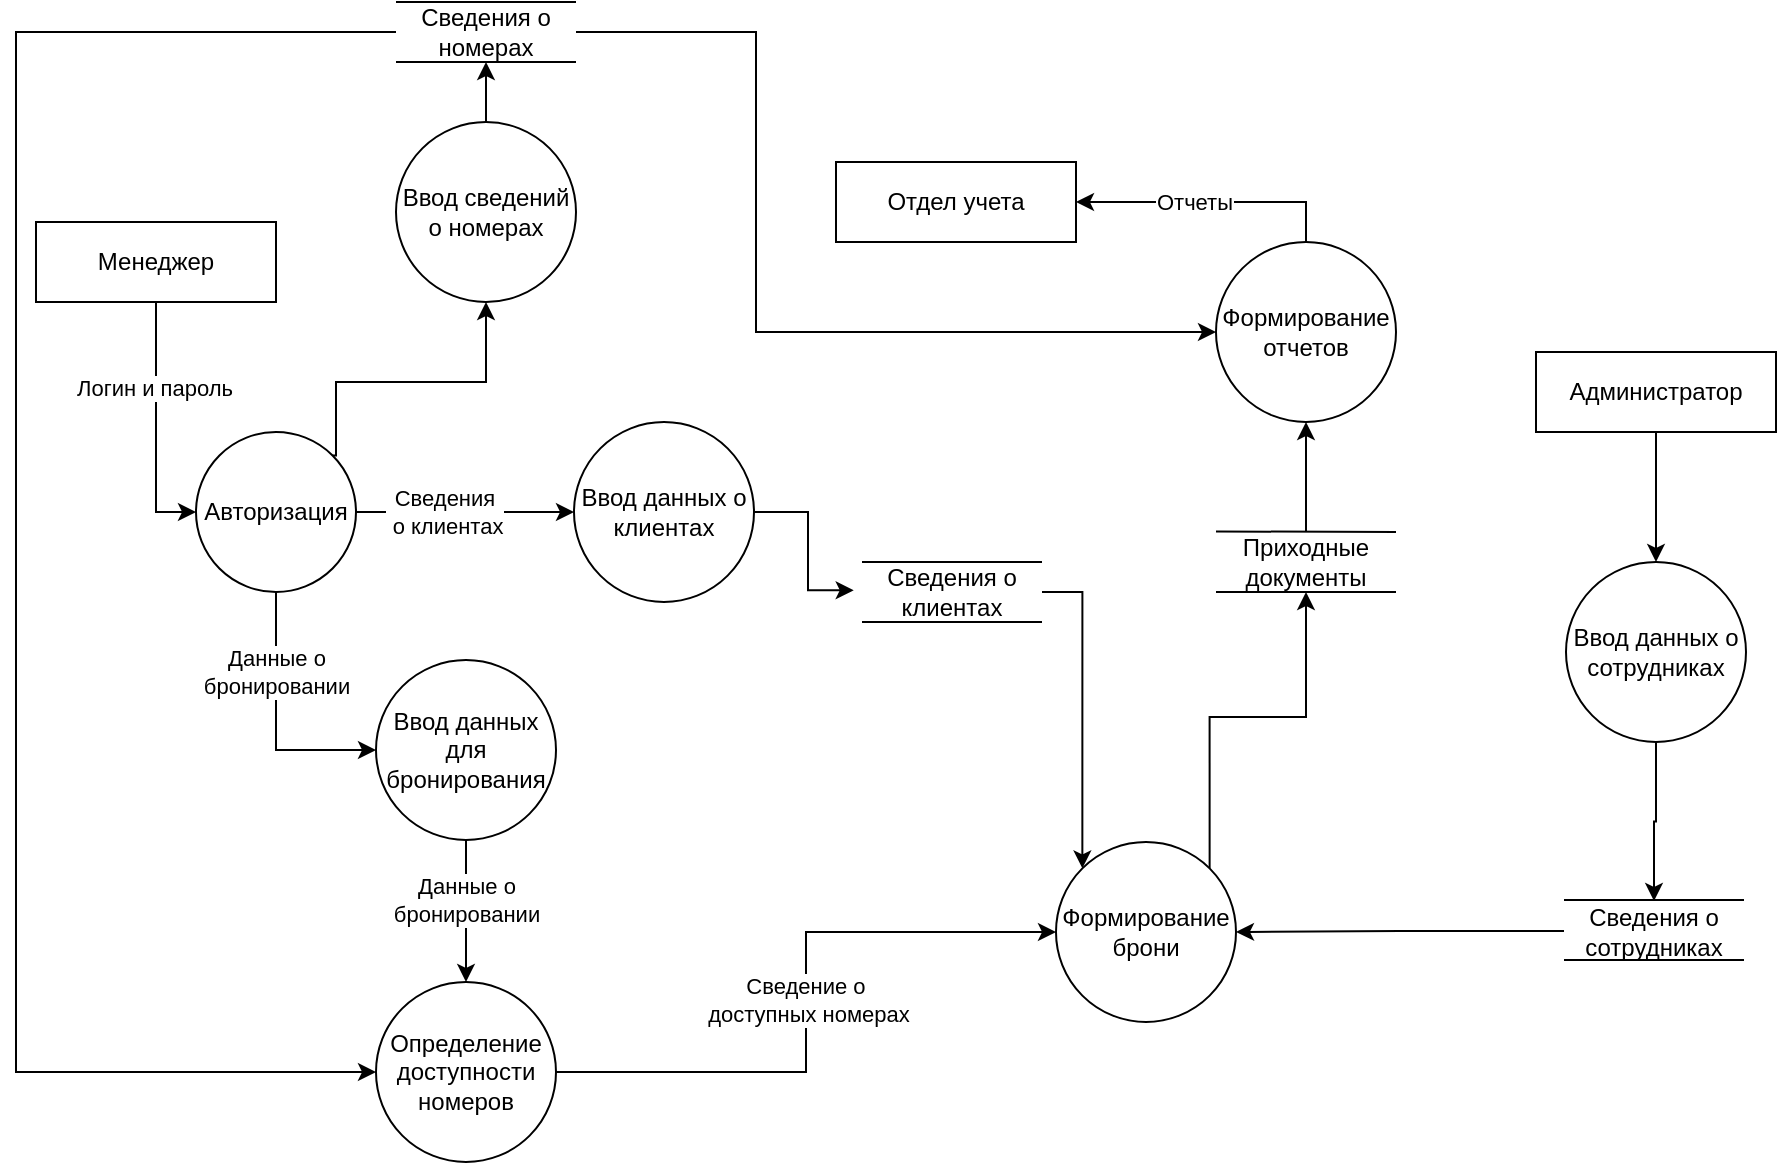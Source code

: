 <mxfile version="23.1.5" type="device">
  <diagram name="Страница — 1" id="d3g8JKnx53ry-rijpZhv">
    <mxGraphModel dx="1060" dy="1902" grid="1" gridSize="10" guides="1" tooltips="1" connect="1" arrows="1" fold="1" page="1" pageScale="1" pageWidth="827" pageHeight="1169" math="0" shadow="0">
      <root>
        <mxCell id="0" />
        <mxCell id="1" parent="0" />
        <mxCell id="ValACG3Bvr9wxOSEspc4-15" style="edgeStyle=orthogonalEdgeStyle;rounded=0;orthogonalLoop=1;jettySize=auto;html=1;exitX=0.5;exitY=1;exitDx=0;exitDy=0;entryX=0;entryY=0.5;entryDx=0;entryDy=0;" parent="1" source="ValACG3Bvr9wxOSEspc4-1" target="ValACG3Bvr9wxOSEspc4-2" edge="1">
          <mxGeometry relative="1" as="geometry" />
        </mxCell>
        <mxCell id="jTltujZDSSBdLRMe0W_z-2" value="Логин и пароль" style="edgeLabel;html=1;align=center;verticalAlign=middle;resizable=0;points=[];" vertex="1" connectable="0" parent="ValACG3Bvr9wxOSEspc4-15">
          <mxGeometry x="-0.323" y="-1" relative="1" as="geometry">
            <mxPoint as="offset" />
          </mxGeometry>
        </mxCell>
        <mxCell id="ValACG3Bvr9wxOSEspc4-1" value="Менеджер" style="rounded=0;whiteSpace=wrap;html=1;" parent="1" vertex="1">
          <mxGeometry x="100" y="80" width="120" height="40" as="geometry" />
        </mxCell>
        <mxCell id="p9ViBomGfdDgf2S_cusO-25" style="edgeStyle=orthogonalEdgeStyle;rounded=0;orthogonalLoop=1;jettySize=auto;html=1;exitX=1;exitY=0;exitDx=0;exitDy=0;entryX=0.5;entryY=1;entryDx=0;entryDy=0;" parent="1" source="ValACG3Bvr9wxOSEspc4-2" target="p9ViBomGfdDgf2S_cusO-2" edge="1">
          <mxGeometry relative="1" as="geometry">
            <Array as="points">
              <mxPoint x="250" y="197" />
              <mxPoint x="250" y="160" />
              <mxPoint x="325" y="160" />
            </Array>
          </mxGeometry>
        </mxCell>
        <mxCell id="p9ViBomGfdDgf2S_cusO-29" style="edgeStyle=orthogonalEdgeStyle;rounded=0;orthogonalLoop=1;jettySize=auto;html=1;exitX=0.5;exitY=1;exitDx=0;exitDy=0;entryX=0;entryY=0.5;entryDx=0;entryDy=0;" parent="1" source="ValACG3Bvr9wxOSEspc4-2" target="ValACG3Bvr9wxOSEspc4-3" edge="1">
          <mxGeometry relative="1" as="geometry" />
        </mxCell>
        <mxCell id="jTltujZDSSBdLRMe0W_z-6" value="Данные о&lt;br style=&quot;border-color: var(--border-color);&quot;&gt;бронировании" style="edgeLabel;html=1;align=center;verticalAlign=middle;resizable=0;points=[];" vertex="1" connectable="0" parent="p9ViBomGfdDgf2S_cusO-29">
          <mxGeometry x="-0.222" y="-5" relative="1" as="geometry">
            <mxPoint x="5" y="-10" as="offset" />
          </mxGeometry>
        </mxCell>
        <mxCell id="p9ViBomGfdDgf2S_cusO-33" style="edgeStyle=orthogonalEdgeStyle;rounded=0;orthogonalLoop=1;jettySize=auto;html=1;exitX=1;exitY=0.5;exitDx=0;exitDy=0;entryX=0;entryY=0.5;entryDx=0;entryDy=0;" parent="1" source="ValACG3Bvr9wxOSEspc4-2" target="ValACG3Bvr9wxOSEspc4-10" edge="1">
          <mxGeometry relative="1" as="geometry" />
        </mxCell>
        <mxCell id="jTltujZDSSBdLRMe0W_z-3" value="Сведения&lt;br&gt;&amp;nbsp;о клиентах" style="edgeLabel;html=1;align=center;verticalAlign=middle;resizable=0;points=[];" vertex="1" connectable="0" parent="p9ViBomGfdDgf2S_cusO-33">
          <mxGeometry x="-0.41" y="-1" relative="1" as="geometry">
            <mxPoint x="12" y="-1" as="offset" />
          </mxGeometry>
        </mxCell>
        <mxCell id="ValACG3Bvr9wxOSEspc4-2" value="Авторизация" style="ellipse;whiteSpace=wrap;html=1;aspect=fixed;" parent="1" vertex="1">
          <mxGeometry x="180" y="185" width="80" height="80" as="geometry" />
        </mxCell>
        <mxCell id="p9ViBomGfdDgf2S_cusO-30" style="edgeStyle=orthogonalEdgeStyle;rounded=0;orthogonalLoop=1;jettySize=auto;html=1;exitX=0.5;exitY=1;exitDx=0;exitDy=0;entryX=0.5;entryY=0;entryDx=0;entryDy=0;" parent="1" source="ValACG3Bvr9wxOSEspc4-3" target="ValACG3Bvr9wxOSEspc4-14" edge="1">
          <mxGeometry relative="1" as="geometry">
            <mxPoint x="305" y="391" as="targetPoint" />
          </mxGeometry>
        </mxCell>
        <mxCell id="jTltujZDSSBdLRMe0W_z-5" value="Данные о &lt;br&gt;бронировании" style="edgeLabel;html=1;align=center;verticalAlign=middle;resizable=0;points=[];" vertex="1" connectable="0" parent="p9ViBomGfdDgf2S_cusO-30">
          <mxGeometry x="0.548" relative="1" as="geometry">
            <mxPoint y="-25" as="offset" />
          </mxGeometry>
        </mxCell>
        <mxCell id="ValACG3Bvr9wxOSEspc4-3" value="Ввод данных для бронирования" style="ellipse;whiteSpace=wrap;html=1;aspect=fixed;" parent="1" vertex="1">
          <mxGeometry x="270" y="299" width="90" height="90" as="geometry" />
        </mxCell>
        <mxCell id="p9ViBomGfdDgf2S_cusO-11" style="edgeStyle=orthogonalEdgeStyle;rounded=0;orthogonalLoop=1;jettySize=auto;html=1;exitX=0.5;exitY=1;exitDx=0;exitDy=0;entryX=0.5;entryY=0;entryDx=0;entryDy=0;" parent="1" source="ValACG3Bvr9wxOSEspc4-6" target="ValACG3Bvr9wxOSEspc4-9" edge="1">
          <mxGeometry relative="1" as="geometry" />
        </mxCell>
        <mxCell id="ValACG3Bvr9wxOSEspc4-6" value="Администратор" style="rounded=0;whiteSpace=wrap;html=1;" parent="1" vertex="1">
          <mxGeometry x="850" y="145" width="120" height="40" as="geometry" />
        </mxCell>
        <mxCell id="jTltujZDSSBdLRMe0W_z-18" value="" style="edgeStyle=orthogonalEdgeStyle;rounded=0;orthogonalLoop=1;jettySize=auto;html=1;" edge="1" parent="1" source="ValACG3Bvr9wxOSEspc4-9" target="ValACG3Bvr9wxOSEspc4-7">
          <mxGeometry relative="1" as="geometry" />
        </mxCell>
        <mxCell id="ValACG3Bvr9wxOSEspc4-9" value="Ввод данных о сотрудниках" style="ellipse;whiteSpace=wrap;html=1;aspect=fixed;" parent="1" vertex="1">
          <mxGeometry x="865" y="250" width="90" height="90" as="geometry" />
        </mxCell>
        <mxCell id="ValACG3Bvr9wxOSEspc4-10" value="Ввод данных о клиентах" style="ellipse;whiteSpace=wrap;html=1;aspect=fixed;" parent="1" vertex="1">
          <mxGeometry x="369" y="180" width="90" height="90" as="geometry" />
        </mxCell>
        <mxCell id="p9ViBomGfdDgf2S_cusO-35" style="edgeStyle=orthogonalEdgeStyle;rounded=0;orthogonalLoop=1;jettySize=auto;html=1;exitX=0.5;exitY=0;exitDx=0;exitDy=0;entryX=1;entryY=0.5;entryDx=0;entryDy=0;" parent="1" source="ValACG3Bvr9wxOSEspc4-13" target="p9ViBomGfdDgf2S_cusO-34" edge="1">
          <mxGeometry relative="1" as="geometry" />
        </mxCell>
        <mxCell id="jTltujZDSSBdLRMe0W_z-1" value="Отчеты" style="edgeLabel;html=1;align=center;verticalAlign=middle;resizable=0;points=[];" vertex="1" connectable="0" parent="p9ViBomGfdDgf2S_cusO-35">
          <mxGeometry x="0.536" y="-1" relative="1" as="geometry">
            <mxPoint x="27" y="1" as="offset" />
          </mxGeometry>
        </mxCell>
        <mxCell id="ValACG3Bvr9wxOSEspc4-13" value="Формирование отчетов" style="ellipse;whiteSpace=wrap;html=1;aspect=fixed;" parent="1" vertex="1">
          <mxGeometry x="690" y="90" width="90" height="90" as="geometry" />
        </mxCell>
        <mxCell id="p9ViBomGfdDgf2S_cusO-32" style="edgeStyle=orthogonalEdgeStyle;rounded=0;orthogonalLoop=1;jettySize=auto;html=1;exitX=1;exitY=0.5;exitDx=0;exitDy=0;entryX=0;entryY=0.5;entryDx=0;entryDy=0;" parent="1" source="ValACG3Bvr9wxOSEspc4-14" target="p9ViBomGfdDgf2S_cusO-15" edge="1">
          <mxGeometry relative="1" as="geometry" />
        </mxCell>
        <mxCell id="jTltujZDSSBdLRMe0W_z-7" value="Сведение о&amp;nbsp;&lt;br&gt;доступных номерах" style="edgeLabel;html=1;align=center;verticalAlign=middle;resizable=0;points=[];" vertex="1" connectable="0" parent="p9ViBomGfdDgf2S_cusO-32">
          <mxGeometry x="0.006" y="-1" relative="1" as="geometry">
            <mxPoint as="offset" />
          </mxGeometry>
        </mxCell>
        <mxCell id="ValACG3Bvr9wxOSEspc4-14" value="Определение доступности номеров" style="ellipse;whiteSpace=wrap;html=1;aspect=fixed;" parent="1" vertex="1">
          <mxGeometry x="270" y="460" width="90" height="90" as="geometry" />
        </mxCell>
        <mxCell id="ValACG3Bvr9wxOSEspc4-20" value="" style="group" parent="1" vertex="1" connectable="0">
          <mxGeometry x="690" y="234.73" width="90" height="30.27" as="geometry" />
        </mxCell>
        <mxCell id="ValACG3Bvr9wxOSEspc4-12" value="Приходные документы" style="text;html=1;align=center;verticalAlign=middle;whiteSpace=wrap;rounded=0;" parent="ValACG3Bvr9wxOSEspc4-20" vertex="1">
          <mxGeometry y="0.27" width="90" height="30" as="geometry" />
        </mxCell>
        <mxCell id="ValACG3Bvr9wxOSEspc4-18" value="" style="endArrow=none;html=1;rounded=0;" parent="ValACG3Bvr9wxOSEspc4-20" edge="1">
          <mxGeometry width="50" height="50" relative="1" as="geometry">
            <mxPoint as="sourcePoint" />
            <mxPoint x="90" y="0.27" as="targetPoint" />
          </mxGeometry>
        </mxCell>
        <mxCell id="ValACG3Bvr9wxOSEspc4-19" value="" style="endArrow=none;html=1;rounded=0;" parent="ValACG3Bvr9wxOSEspc4-20" edge="1">
          <mxGeometry width="50" height="50" relative="1" as="geometry">
            <mxPoint y="30.27" as="sourcePoint" />
            <mxPoint x="90" y="30.27" as="targetPoint" />
          </mxGeometry>
        </mxCell>
        <mxCell id="ValACG3Bvr9wxOSEspc4-31" value="" style="group" parent="1" vertex="1" connectable="0">
          <mxGeometry x="513" y="250" width="90" height="30" as="geometry" />
        </mxCell>
        <mxCell id="ValACG3Bvr9wxOSEspc4-5" value="Сведения о клиентах" style="text;html=1;align=center;verticalAlign=middle;whiteSpace=wrap;rounded=0;" parent="ValACG3Bvr9wxOSEspc4-31" vertex="1">
          <mxGeometry width="90" height="30" as="geometry" />
        </mxCell>
        <mxCell id="ValACG3Bvr9wxOSEspc4-29" value="" style="endArrow=none;html=1;rounded=0;exitX=0;exitY=0;exitDx=0;exitDy=0;entryX=1;entryY=0;entryDx=0;entryDy=0;" parent="ValACG3Bvr9wxOSEspc4-31" source="ValACG3Bvr9wxOSEspc4-5" target="ValACG3Bvr9wxOSEspc4-5" edge="1">
          <mxGeometry width="50" height="50" relative="1" as="geometry">
            <mxPoint x="40" y="120" as="sourcePoint" />
            <mxPoint x="90" y="70" as="targetPoint" />
          </mxGeometry>
        </mxCell>
        <mxCell id="ValACG3Bvr9wxOSEspc4-30" value="" style="endArrow=none;html=1;rounded=0;exitX=0;exitY=0;exitDx=0;exitDy=0;entryX=1;entryY=0;entryDx=0;entryDy=0;" parent="ValACG3Bvr9wxOSEspc4-31" edge="1">
          <mxGeometry width="50" height="50" relative="1" as="geometry">
            <mxPoint y="30" as="sourcePoint" />
            <mxPoint x="90" y="30" as="targetPoint" />
          </mxGeometry>
        </mxCell>
        <mxCell id="ValACG3Bvr9wxOSEspc4-32" style="edgeStyle=orthogonalEdgeStyle;rounded=0;orthogonalLoop=1;jettySize=auto;html=1;exitX=1;exitY=0.5;exitDx=0;exitDy=0;entryX=-0.046;entryY=0.471;entryDx=0;entryDy=0;entryPerimeter=0;" parent="1" source="ValACG3Bvr9wxOSEspc4-10" target="ValACG3Bvr9wxOSEspc4-5" edge="1">
          <mxGeometry relative="1" as="geometry" />
        </mxCell>
        <mxCell id="jTltujZDSSBdLRMe0W_z-15" style="edgeStyle=orthogonalEdgeStyle;rounded=0;orthogonalLoop=1;jettySize=auto;html=1;exitX=0.5;exitY=0;exitDx=0;exitDy=0;entryX=0.5;entryY=1;entryDx=0;entryDy=0;" edge="1" parent="1" source="p9ViBomGfdDgf2S_cusO-2" target="jTltujZDSSBdLRMe0W_z-11">
          <mxGeometry relative="1" as="geometry">
            <mxPoint x="90" y="230" as="targetPoint" />
          </mxGeometry>
        </mxCell>
        <mxCell id="p9ViBomGfdDgf2S_cusO-2" value="Ввод сведений о номерах" style="ellipse;whiteSpace=wrap;html=1;aspect=fixed;" parent="1" vertex="1">
          <mxGeometry x="280" y="30" width="90" height="90" as="geometry" />
        </mxCell>
        <mxCell id="p9ViBomGfdDgf2S_cusO-10" value="" style="group" parent="1" vertex="1" connectable="0">
          <mxGeometry x="864" y="419" width="90" height="30.5" as="geometry" />
        </mxCell>
        <mxCell id="ValACG3Bvr9wxOSEspc4-7" value="Сведения о сотрудниках" style="text;html=1;align=center;verticalAlign=middle;whiteSpace=wrap;rounded=0;" parent="p9ViBomGfdDgf2S_cusO-10" vertex="1">
          <mxGeometry y="0.5" width="90" height="30" as="geometry" />
        </mxCell>
        <mxCell id="p9ViBomGfdDgf2S_cusO-8" value="" style="endArrow=none;html=1;rounded=0;exitX=0;exitY=0;exitDx=0;exitDy=0;entryX=1;entryY=0;entryDx=0;entryDy=0;" parent="p9ViBomGfdDgf2S_cusO-10" edge="1">
          <mxGeometry width="50" height="50" relative="1" as="geometry">
            <mxPoint as="sourcePoint" />
            <mxPoint x="90" as="targetPoint" />
          </mxGeometry>
        </mxCell>
        <mxCell id="p9ViBomGfdDgf2S_cusO-9" value="" style="endArrow=none;html=1;rounded=0;exitX=0;exitY=0;exitDx=0;exitDy=0;entryX=1;entryY=0;entryDx=0;entryDy=0;" parent="p9ViBomGfdDgf2S_cusO-10" edge="1">
          <mxGeometry width="50" height="50" relative="1" as="geometry">
            <mxPoint y="30" as="sourcePoint" />
            <mxPoint x="90" y="30" as="targetPoint" />
          </mxGeometry>
        </mxCell>
        <mxCell id="p9ViBomGfdDgf2S_cusO-23" style="edgeStyle=orthogonalEdgeStyle;rounded=0;orthogonalLoop=1;jettySize=auto;html=1;exitX=1;exitY=0;exitDx=0;exitDy=0;entryX=0.5;entryY=1;entryDx=0;entryDy=0;" parent="1" source="p9ViBomGfdDgf2S_cusO-15" target="ValACG3Bvr9wxOSEspc4-12" edge="1">
          <mxGeometry relative="1" as="geometry" />
        </mxCell>
        <mxCell id="p9ViBomGfdDgf2S_cusO-15" value="Формирование брони" style="ellipse;whiteSpace=wrap;html=1;aspect=fixed;" parent="1" vertex="1">
          <mxGeometry x="610" y="390" width="90" height="90" as="geometry" />
        </mxCell>
        <mxCell id="p9ViBomGfdDgf2S_cusO-16" style="edgeStyle=orthogonalEdgeStyle;rounded=0;orthogonalLoop=1;jettySize=auto;html=1;exitX=1;exitY=0.5;exitDx=0;exitDy=0;entryX=0;entryY=0;entryDx=0;entryDy=0;" parent="1" source="ValACG3Bvr9wxOSEspc4-5" target="p9ViBomGfdDgf2S_cusO-15" edge="1">
          <mxGeometry relative="1" as="geometry" />
        </mxCell>
        <mxCell id="p9ViBomGfdDgf2S_cusO-21" style="edgeStyle=orthogonalEdgeStyle;rounded=0;orthogonalLoop=1;jettySize=auto;html=1;exitX=0;exitY=0.5;exitDx=0;exitDy=0;entryX=1;entryY=0.5;entryDx=0;entryDy=0;" parent="1" source="ValACG3Bvr9wxOSEspc4-7" target="p9ViBomGfdDgf2S_cusO-15" edge="1">
          <mxGeometry relative="1" as="geometry" />
        </mxCell>
        <mxCell id="p9ViBomGfdDgf2S_cusO-22" style="edgeStyle=orthogonalEdgeStyle;rounded=0;orthogonalLoop=1;jettySize=auto;html=1;entryX=0.5;entryY=1;entryDx=0;entryDy=0;" parent="1" source="ValACG3Bvr9wxOSEspc4-12" target="ValACG3Bvr9wxOSEspc4-13" edge="1">
          <mxGeometry relative="1" as="geometry" />
        </mxCell>
        <mxCell id="p9ViBomGfdDgf2S_cusO-34" value="Отдел учета" style="rounded=0;whiteSpace=wrap;html=1;" parent="1" vertex="1">
          <mxGeometry x="500" y="50" width="120" height="40" as="geometry" />
        </mxCell>
        <mxCell id="jTltujZDSSBdLRMe0W_z-10" value="" style="group" vertex="1" connectable="0" parent="1">
          <mxGeometry x="280" y="-30" width="90" height="30" as="geometry" />
        </mxCell>
        <mxCell id="jTltujZDSSBdLRMe0W_z-11" value="Сведения о номерах" style="text;html=1;align=center;verticalAlign=middle;whiteSpace=wrap;rounded=0;" vertex="1" parent="jTltujZDSSBdLRMe0W_z-10">
          <mxGeometry width="90" height="30" as="geometry" />
        </mxCell>
        <mxCell id="jTltujZDSSBdLRMe0W_z-12" value="" style="endArrow=none;html=1;rounded=0;exitX=0;exitY=0;exitDx=0;exitDy=0;entryX=1;entryY=0;entryDx=0;entryDy=0;" edge="1" parent="jTltujZDSSBdLRMe0W_z-10" source="jTltujZDSSBdLRMe0W_z-11" target="jTltujZDSSBdLRMe0W_z-11">
          <mxGeometry width="50" height="50" relative="1" as="geometry">
            <mxPoint x="40" y="120" as="sourcePoint" />
            <mxPoint x="90" y="70" as="targetPoint" />
          </mxGeometry>
        </mxCell>
        <mxCell id="jTltujZDSSBdLRMe0W_z-13" value="" style="endArrow=none;html=1;rounded=0;exitX=0;exitY=0;exitDx=0;exitDy=0;entryX=1;entryY=0;entryDx=0;entryDy=0;" edge="1" parent="jTltujZDSSBdLRMe0W_z-10">
          <mxGeometry width="50" height="50" relative="1" as="geometry">
            <mxPoint y="30" as="sourcePoint" />
            <mxPoint x="90" y="30" as="targetPoint" />
          </mxGeometry>
        </mxCell>
        <mxCell id="jTltujZDSSBdLRMe0W_z-16" style="edgeStyle=orthogonalEdgeStyle;rounded=0;orthogonalLoop=1;jettySize=auto;html=1;entryX=0;entryY=0.5;entryDx=0;entryDy=0;exitX=0;exitY=0.5;exitDx=0;exitDy=0;" edge="1" parent="1" source="jTltujZDSSBdLRMe0W_z-11" target="ValACG3Bvr9wxOSEspc4-14">
          <mxGeometry relative="1" as="geometry">
            <Array as="points">
              <mxPoint x="90" y="-15" />
              <mxPoint x="90" y="505" />
            </Array>
          </mxGeometry>
        </mxCell>
        <mxCell id="jTltujZDSSBdLRMe0W_z-17" style="edgeStyle=orthogonalEdgeStyle;rounded=0;orthogonalLoop=1;jettySize=auto;html=1;exitX=1;exitY=0.5;exitDx=0;exitDy=0;entryX=0;entryY=0.5;entryDx=0;entryDy=0;" edge="1" parent="1" source="jTltujZDSSBdLRMe0W_z-11" target="ValACG3Bvr9wxOSEspc4-13">
          <mxGeometry relative="1" as="geometry">
            <Array as="points">
              <mxPoint x="460" y="-15" />
              <mxPoint x="460" y="135" />
            </Array>
          </mxGeometry>
        </mxCell>
      </root>
    </mxGraphModel>
  </diagram>
</mxfile>
